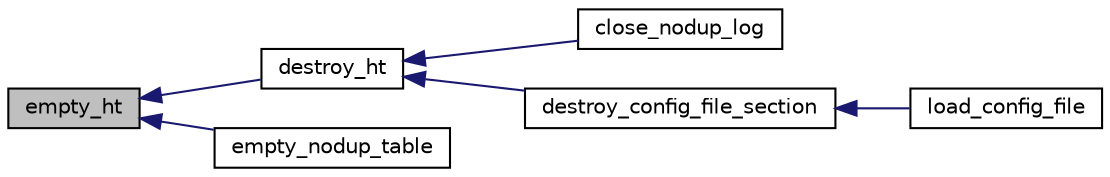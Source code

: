 digraph G
{
  edge [fontname="Helvetica",fontsize="10",labelfontname="Helvetica",labelfontsize="10"];
  node [fontname="Helvetica",fontsize="10",shape=record];
  rankdir=LR;
  Node1 [label="empty_ht",height=0.2,width=0.4,color="black", fillcolor="grey75", style="filled" fontcolor="black"];
  Node1 -> Node2 [dir=back,color="midnightblue",fontsize="10",style="solid",fontname="Helvetica"];
  Node2 [label="destroy_ht",height=0.2,width=0.4,color="black", fillcolor="white", style="filled",URL="$n__hash_8c.html#a22a943135dbcdb1611b40ce0547111ce",tooltip="Free and set the table to NULL."];
  Node2 -> Node3 [dir=back,color="midnightblue",fontsize="10",style="solid",fontname="Helvetica"];
  Node3 [label="close_nodup_log",height=0.2,width=0.4,color="black", fillcolor="white", style="filled",URL="$n__nodup__log_8c.html#a46eca069bfff2be6809828df52d1031d",tooltip="Empty nodup logtable and close the no duplicate logging session."];
  Node2 -> Node4 [dir=back,color="midnightblue",fontsize="10",style="solid",fontname="Helvetica"];
  Node4 [label="destroy_config_file_section",height=0.2,width=0.4,color="black", fillcolor="white", style="filled",URL="$n__config__file_8c.html#abd0a2133de663a5b572ffa99e5273ec2",tooltip="Destroy a config file section."];
  Node4 -> Node5 [dir=back,color="midnightblue",fontsize="10",style="solid",fontname="Helvetica"];
  Node5 [label="load_config_file",height=0.2,width=0.4,color="black", fillcolor="white", style="filled",URL="$n__config__file_8c.html#a0206fadb78039ac602fc0696b27b85a6",tooltip="load a config file"];
  Node1 -> Node6 [dir=back,color="midnightblue",fontsize="10",style="solid",fontname="Helvetica"];
  Node6 [label="empty_nodup_table",height=0.2,width=0.4,color="black", fillcolor="white", style="filled",URL="$n__nodup__log_8c.html#a823d1d2f22f2279e24d4c5bd927ff322",tooltip="Empty the nodup internal table."];
}

